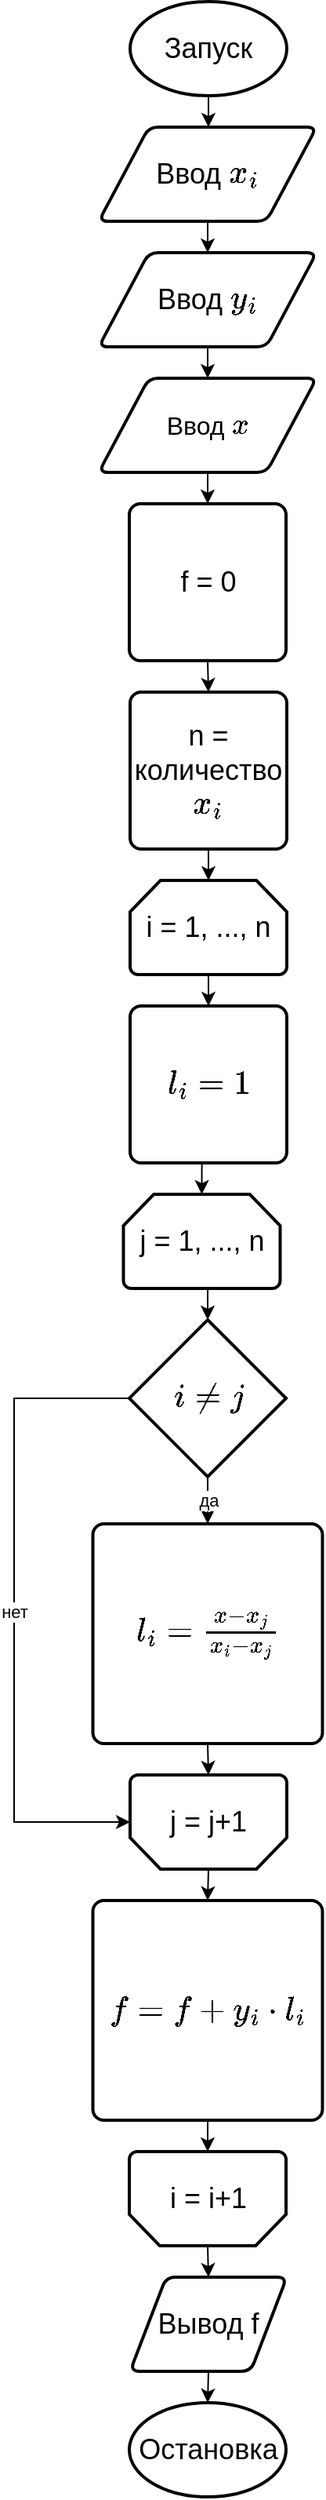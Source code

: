 <mxfile version="23.1.5" type="device">
  <diagram name="Страница — 1" id="DRuFZlhVvWeqGijWI472">
    <mxGraphModel dx="894" dy="2063" grid="1" gridSize="10" guides="1" tooltips="1" connect="1" arrows="1" fold="1" page="1" pageScale="1" pageWidth="827" pageHeight="1169" math="1" shadow="0">
      <root>
        <mxCell id="0" />
        <mxCell id="1" parent="0" />
        <mxCell id="dBnRkrKwJgLNtQv4KnbT-42" style="edgeStyle=orthogonalEdgeStyle;rounded=0;orthogonalLoop=1;jettySize=auto;html=1;exitX=0.5;exitY=1;exitDx=0;exitDy=0;entryX=0.5;entryY=0;entryDx=0;entryDy=0;" parent="1" source="dBnRkrKwJgLNtQv4KnbT-6" target="dBnRkrKwJgLNtQv4KnbT-9" edge="1">
          <mxGeometry relative="1" as="geometry" />
        </mxCell>
        <mxCell id="dBnRkrKwJgLNtQv4KnbT-6" value="&lt;font style=&quot;font-size: 18px;&quot;&gt;Ввод \( x_{i} \)&lt;/font&gt;" style="shape=parallelogram;html=1;strokeWidth=2;perimeter=parallelogramPerimeter;whiteSpace=wrap;rounded=1;arcSize=12;size=0.23;" parent="1" vertex="1">
          <mxGeometry x="364" y="-10" width="139" height="60" as="geometry" />
        </mxCell>
        <mxCell id="dBnRkrKwJgLNtQv4KnbT-43" style="edgeStyle=orthogonalEdgeStyle;rounded=0;orthogonalLoop=1;jettySize=auto;html=1;exitX=0.5;exitY=1;exitDx=0;exitDy=0;entryX=0.5;entryY=0;entryDx=0;entryDy=0;" parent="1" source="dBnRkrKwJgLNtQv4KnbT-9" target="dBnRkrKwJgLNtQv4KnbT-10" edge="1">
          <mxGeometry relative="1" as="geometry" />
        </mxCell>
        <mxCell id="dBnRkrKwJgLNtQv4KnbT-9" value="&lt;font style=&quot;font-size: 18px;&quot;&gt;Ввод \( y_{i} \)&lt;/font&gt;" style="shape=parallelogram;html=1;strokeWidth=2;perimeter=parallelogramPerimeter;whiteSpace=wrap;rounded=1;arcSize=12;size=0.23;" parent="1" vertex="1">
          <mxGeometry x="364" y="70" width="139" height="60" as="geometry" />
        </mxCell>
        <mxCell id="dBnRkrKwJgLNtQv4KnbT-44" style="edgeStyle=orthogonalEdgeStyle;rounded=0;orthogonalLoop=1;jettySize=auto;html=1;exitX=0.5;exitY=1;exitDx=0;exitDy=0;entryX=0.5;entryY=0;entryDx=0;entryDy=0;" parent="1" source="dBnRkrKwJgLNtQv4KnbT-10" target="dBnRkrKwJgLNtQv4KnbT-11" edge="1">
          <mxGeometry relative="1" as="geometry" />
        </mxCell>
        <mxCell id="dBnRkrKwJgLNtQv4KnbT-10" value="&lt;font style=&quot;font-size: 16px;&quot;&gt;Ввод \( x \)&lt;/font&gt;" style="shape=parallelogram;html=1;strokeWidth=2;perimeter=parallelogramPerimeter;whiteSpace=wrap;rounded=1;arcSize=12;size=0.23;" parent="1" vertex="1">
          <mxGeometry x="364" y="150" width="139" height="60" as="geometry" />
        </mxCell>
        <mxCell id="VovGKw87xmOZ7e239S-B-1" style="edgeStyle=orthogonalEdgeStyle;rounded=0;orthogonalLoop=1;jettySize=auto;html=1;exitX=0.5;exitY=1;exitDx=0;exitDy=0;entryX=0.5;entryY=0;entryDx=0;entryDy=0;" edge="1" parent="1" source="dBnRkrKwJgLNtQv4KnbT-11" target="Ibv2wOnX4_uHUdh2zVVB-6">
          <mxGeometry relative="1" as="geometry" />
        </mxCell>
        <mxCell id="dBnRkrKwJgLNtQv4KnbT-11" value="&lt;font style=&quot;font-size: 18px;&quot;&gt;f = 0&lt;/font&gt;" style="rounded=1;whiteSpace=wrap;html=1;absoluteArcSize=1;arcSize=14;strokeWidth=2;" parent="1" vertex="1">
          <mxGeometry x="383.5" y="230" width="100" height="100" as="geometry" />
        </mxCell>
        <mxCell id="pFtrP9VDvttADOo6EKBZ-23" style="edgeStyle=orthogonalEdgeStyle;rounded=0;orthogonalLoop=1;jettySize=auto;html=1;exitX=0.5;exitY=0;exitDx=0;exitDy=0;exitPerimeter=0;entryX=0.5;entryY=0;entryDx=0;entryDy=0;" parent="1" source="pFtrP9VDvttADOo6EKBZ-4" target="pFtrP9VDvttADOo6EKBZ-22" edge="1">
          <mxGeometry relative="1" as="geometry" />
        </mxCell>
        <mxCell id="pFtrP9VDvttADOo6EKBZ-4" value="" style="strokeWidth=2;html=1;shape=mxgraph.flowchart.loop_limit;whiteSpace=wrap;rotation=-180;" parent="1" vertex="1">
          <mxGeometry x="384" y="1040" width="100" height="60" as="geometry" />
        </mxCell>
        <mxCell id="pFtrP9VDvttADOo6EKBZ-8" style="edgeStyle=orthogonalEdgeStyle;rounded=0;orthogonalLoop=1;jettySize=auto;html=1;exitX=0.5;exitY=1;exitDx=0;exitDy=0;exitPerimeter=0;entryX=0.5;entryY=0;entryDx=0;entryDy=0;" parent="1" source="pFtrP9VDvttADOo6EKBZ-5" target="pFtrP9VDvttADOo6EKBZ-7" edge="1">
          <mxGeometry relative="1" as="geometry" />
        </mxCell>
        <mxCell id="pFtrP9VDvttADOo6EKBZ-5" value="&lt;font style=&quot;font-size: 18px;&quot;&gt;i = 1, ..., n&lt;/font&gt;" style="strokeWidth=2;html=1;shape=mxgraph.flowchart.loop_limit;whiteSpace=wrap;" parent="1" vertex="1">
          <mxGeometry x="384" y="470" width="100" height="60" as="geometry" />
        </mxCell>
        <mxCell id="pFtrP9VDvttADOo6EKBZ-7" value="&lt;font style=&quot;font-size: 18px;&quot;&gt;\( l_{i} = 1 \)&lt;/font&gt;" style="rounded=1;whiteSpace=wrap;html=1;absoluteArcSize=1;arcSize=14;strokeWidth=2;" parent="1" vertex="1">
          <mxGeometry x="384" y="550" width="100" height="100" as="geometry" />
        </mxCell>
        <mxCell id="pFtrP9VDvttADOo6EKBZ-9" value="&lt;font style=&quot;font-size: 18px;&quot;&gt;j = 1, ..., n&lt;/font&gt;" style="strokeWidth=2;html=1;shape=mxgraph.flowchart.loop_limit;whiteSpace=wrap;" parent="1" vertex="1">
          <mxGeometry x="379.75" y="670" width="100" height="60" as="geometry" />
        </mxCell>
        <mxCell id="pFtrP9VDvttADOo6EKBZ-10" style="edgeStyle=orthogonalEdgeStyle;rounded=0;orthogonalLoop=1;jettySize=auto;html=1;exitX=0.5;exitY=1;exitDx=0;exitDy=0;entryX=0.5;entryY=0;entryDx=0;entryDy=0;entryPerimeter=0;" parent="1" source="pFtrP9VDvttADOo6EKBZ-7" target="pFtrP9VDvttADOo6EKBZ-9" edge="1">
          <mxGeometry relative="1" as="geometry" />
        </mxCell>
        <mxCell id="pFtrP9VDvttADOo6EKBZ-14" value="да" style="edgeStyle=orthogonalEdgeStyle;rounded=0;orthogonalLoop=1;jettySize=auto;html=1;exitX=0.5;exitY=1;exitDx=0;exitDy=0;exitPerimeter=0;entryX=0.5;entryY=0;entryDx=0;entryDy=0;" parent="1" source="pFtrP9VDvttADOo6EKBZ-11" target="pFtrP9VDvttADOo6EKBZ-13" edge="1">
          <mxGeometry relative="1" as="geometry" />
        </mxCell>
        <mxCell id="pFtrP9VDvttADOo6EKBZ-11" value="&lt;font style=&quot;font-size: 18px;&quot;&gt;\( i \neq j \)&lt;/font&gt;" style="strokeWidth=2;html=1;shape=mxgraph.flowchart.decision;whiteSpace=wrap;" parent="1" vertex="1">
          <mxGeometry x="383.5" y="750" width="100" height="100" as="geometry" />
        </mxCell>
        <mxCell id="pFtrP9VDvttADOo6EKBZ-12" style="edgeStyle=orthogonalEdgeStyle;rounded=0;orthogonalLoop=1;jettySize=auto;html=1;exitX=0.5;exitY=1;exitDx=0;exitDy=0;exitPerimeter=0;entryX=0.5;entryY=0;entryDx=0;entryDy=0;entryPerimeter=0;" parent="1" source="pFtrP9VDvttADOo6EKBZ-9" target="pFtrP9VDvttADOo6EKBZ-11" edge="1">
          <mxGeometry relative="1" as="geometry" />
        </mxCell>
        <mxCell id="pFtrP9VDvttADOo6EKBZ-13" value="&lt;font style=&quot;font-size: 18px;&quot;&gt;\( l_{i} = \frac{x-x_{j}}{x_{i}-x_{j}} \)&lt;/font&gt;" style="rounded=1;whiteSpace=wrap;html=1;absoluteArcSize=1;arcSize=14;strokeWidth=2;" parent="1" vertex="1">
          <mxGeometry x="360.25" y="880" width="146.5" height="140" as="geometry" />
        </mxCell>
        <mxCell id="pFtrP9VDvttADOo6EKBZ-18" value="&lt;font style=&quot;font-size: 18px;&quot;&gt;j = j+1&lt;/font&gt;" style="text;html=1;align=center;verticalAlign=middle;whiteSpace=wrap;rounded=0;" parent="1" vertex="1">
          <mxGeometry x="403.5" y="1055" width="60" height="30" as="geometry" />
        </mxCell>
        <mxCell id="pFtrP9VDvttADOo6EKBZ-20" style="edgeStyle=orthogonalEdgeStyle;rounded=0;orthogonalLoop=1;jettySize=auto;html=1;exitX=0.5;exitY=1;exitDx=0;exitDy=0;entryX=0.5;entryY=1;entryDx=0;entryDy=0;entryPerimeter=0;" parent="1" source="pFtrP9VDvttADOo6EKBZ-13" target="pFtrP9VDvttADOo6EKBZ-4" edge="1">
          <mxGeometry relative="1" as="geometry" />
        </mxCell>
        <mxCell id="pFtrP9VDvttADOo6EKBZ-21" value="нет" style="edgeStyle=orthogonalEdgeStyle;rounded=0;orthogonalLoop=1;jettySize=auto;html=1;exitX=0;exitY=0.5;exitDx=0;exitDy=0;exitPerimeter=0;entryX=1;entryY=0.5;entryDx=0;entryDy=0;entryPerimeter=0;" parent="1" source="pFtrP9VDvttADOo6EKBZ-11" target="pFtrP9VDvttADOo6EKBZ-4" edge="1">
          <mxGeometry relative="1" as="geometry">
            <Array as="points">
              <mxPoint x="310" y="800" />
              <mxPoint x="310" y="1070" />
            </Array>
          </mxGeometry>
        </mxCell>
        <mxCell id="pFtrP9VDvttADOo6EKBZ-22" value="&lt;span style=&quot;font-size: 18px;&quot;&gt;\(&amp;nbsp; f = f + y_{i} \cdot l_{i} \)&lt;/span&gt;" style="rounded=1;whiteSpace=wrap;html=1;absoluteArcSize=1;arcSize=14;strokeWidth=2;" parent="1" vertex="1">
          <mxGeometry x="360.25" y="1120" width="146.5" height="140" as="geometry" />
        </mxCell>
        <mxCell id="pFtrP9VDvttADOo6EKBZ-28" style="edgeStyle=orthogonalEdgeStyle;rounded=0;orthogonalLoop=1;jettySize=auto;html=1;exitX=0.5;exitY=0;exitDx=0;exitDy=0;exitPerimeter=0;entryX=0.5;entryY=0;entryDx=0;entryDy=0;" parent="1" source="pFtrP9VDvttADOo6EKBZ-24" target="pFtrP9VDvttADOo6EKBZ-27" edge="1">
          <mxGeometry relative="1" as="geometry" />
        </mxCell>
        <mxCell id="pFtrP9VDvttADOo6EKBZ-24" value="" style="strokeWidth=2;html=1;shape=mxgraph.flowchart.loop_limit;whiteSpace=wrap;rotation=-180;" parent="1" vertex="1">
          <mxGeometry x="383.5" y="1280" width="100" height="60" as="geometry" />
        </mxCell>
        <mxCell id="pFtrP9VDvttADOo6EKBZ-25" style="edgeStyle=orthogonalEdgeStyle;rounded=0;orthogonalLoop=1;jettySize=auto;html=1;exitX=0.5;exitY=1;exitDx=0;exitDy=0;entryX=0.5;entryY=1;entryDx=0;entryDy=0;entryPerimeter=0;" parent="1" source="pFtrP9VDvttADOo6EKBZ-22" target="pFtrP9VDvttADOo6EKBZ-24" edge="1">
          <mxGeometry relative="1" as="geometry" />
        </mxCell>
        <mxCell id="pFtrP9VDvttADOo6EKBZ-26" value="&lt;font style=&quot;font-size: 18px;&quot;&gt;i = i+1&lt;/font&gt;" style="text;html=1;align=center;verticalAlign=middle;whiteSpace=wrap;rounded=0;" parent="1" vertex="1">
          <mxGeometry x="404" y="1295" width="60" height="30" as="geometry" />
        </mxCell>
        <mxCell id="pFtrP9VDvttADOo6EKBZ-27" value="&lt;font style=&quot;font-size: 18px;&quot;&gt;Вывод f&lt;/font&gt;" style="shape=parallelogram;html=1;strokeWidth=2;perimeter=parallelogramPerimeter;whiteSpace=wrap;rounded=1;arcSize=12;size=0.23;" parent="1" vertex="1">
          <mxGeometry x="384" y="1360" width="100" height="60" as="geometry" />
        </mxCell>
        <mxCell id="pFtrP9VDvttADOo6EKBZ-30" style="edgeStyle=orthogonalEdgeStyle;rounded=0;orthogonalLoop=1;jettySize=auto;html=1;exitX=0.5;exitY=1;exitDx=0;exitDy=0;exitPerimeter=0;" parent="1" source="pFtrP9VDvttADOo6EKBZ-29" target="dBnRkrKwJgLNtQv4KnbT-6" edge="1">
          <mxGeometry relative="1" as="geometry" />
        </mxCell>
        <mxCell id="pFtrP9VDvttADOo6EKBZ-29" value="&lt;font style=&quot;font-size: 18px;&quot;&gt;Запуск&lt;/font&gt;" style="strokeWidth=2;html=1;shape=mxgraph.flowchart.start_1;whiteSpace=wrap;" parent="1" vertex="1">
          <mxGeometry x="384" y="-90" width="100" height="60" as="geometry" />
        </mxCell>
        <mxCell id="pFtrP9VDvttADOo6EKBZ-31" value="&lt;font style=&quot;font-size: 18px;&quot;&gt;Остановка&lt;/font&gt;" style="strokeWidth=2;html=1;shape=mxgraph.flowchart.start_1;whiteSpace=wrap;" parent="1" vertex="1">
          <mxGeometry x="383.5" y="1440" width="100" height="60" as="geometry" />
        </mxCell>
        <mxCell id="pFtrP9VDvttADOo6EKBZ-32" style="edgeStyle=orthogonalEdgeStyle;rounded=0;orthogonalLoop=1;jettySize=auto;html=1;exitX=0.5;exitY=1;exitDx=0;exitDy=0;entryX=0.5;entryY=0;entryDx=0;entryDy=0;entryPerimeter=0;" parent="1" source="pFtrP9VDvttADOo6EKBZ-27" target="pFtrP9VDvttADOo6EKBZ-31" edge="1">
          <mxGeometry relative="1" as="geometry" />
        </mxCell>
        <mxCell id="Ibv2wOnX4_uHUdh2zVVB-6" value="&lt;font style=&quot;font-size: 18px;&quot;&gt;n = количество \( x_{i} \)&lt;/font&gt;" style="rounded=1;whiteSpace=wrap;html=1;absoluteArcSize=1;arcSize=14;strokeWidth=2;" parent="1" vertex="1">
          <mxGeometry x="384" y="350" width="100" height="100" as="geometry" />
        </mxCell>
        <mxCell id="Ibv2wOnX4_uHUdh2zVVB-7" style="edgeStyle=orthogonalEdgeStyle;rounded=0;orthogonalLoop=1;jettySize=auto;html=1;exitX=0.5;exitY=1;exitDx=0;exitDy=0;entryX=0.5;entryY=0;entryDx=0;entryDy=0;entryPerimeter=0;" parent="1" source="Ibv2wOnX4_uHUdh2zVVB-6" target="pFtrP9VDvttADOo6EKBZ-5" edge="1">
          <mxGeometry relative="1" as="geometry" />
        </mxCell>
      </root>
    </mxGraphModel>
  </diagram>
</mxfile>
